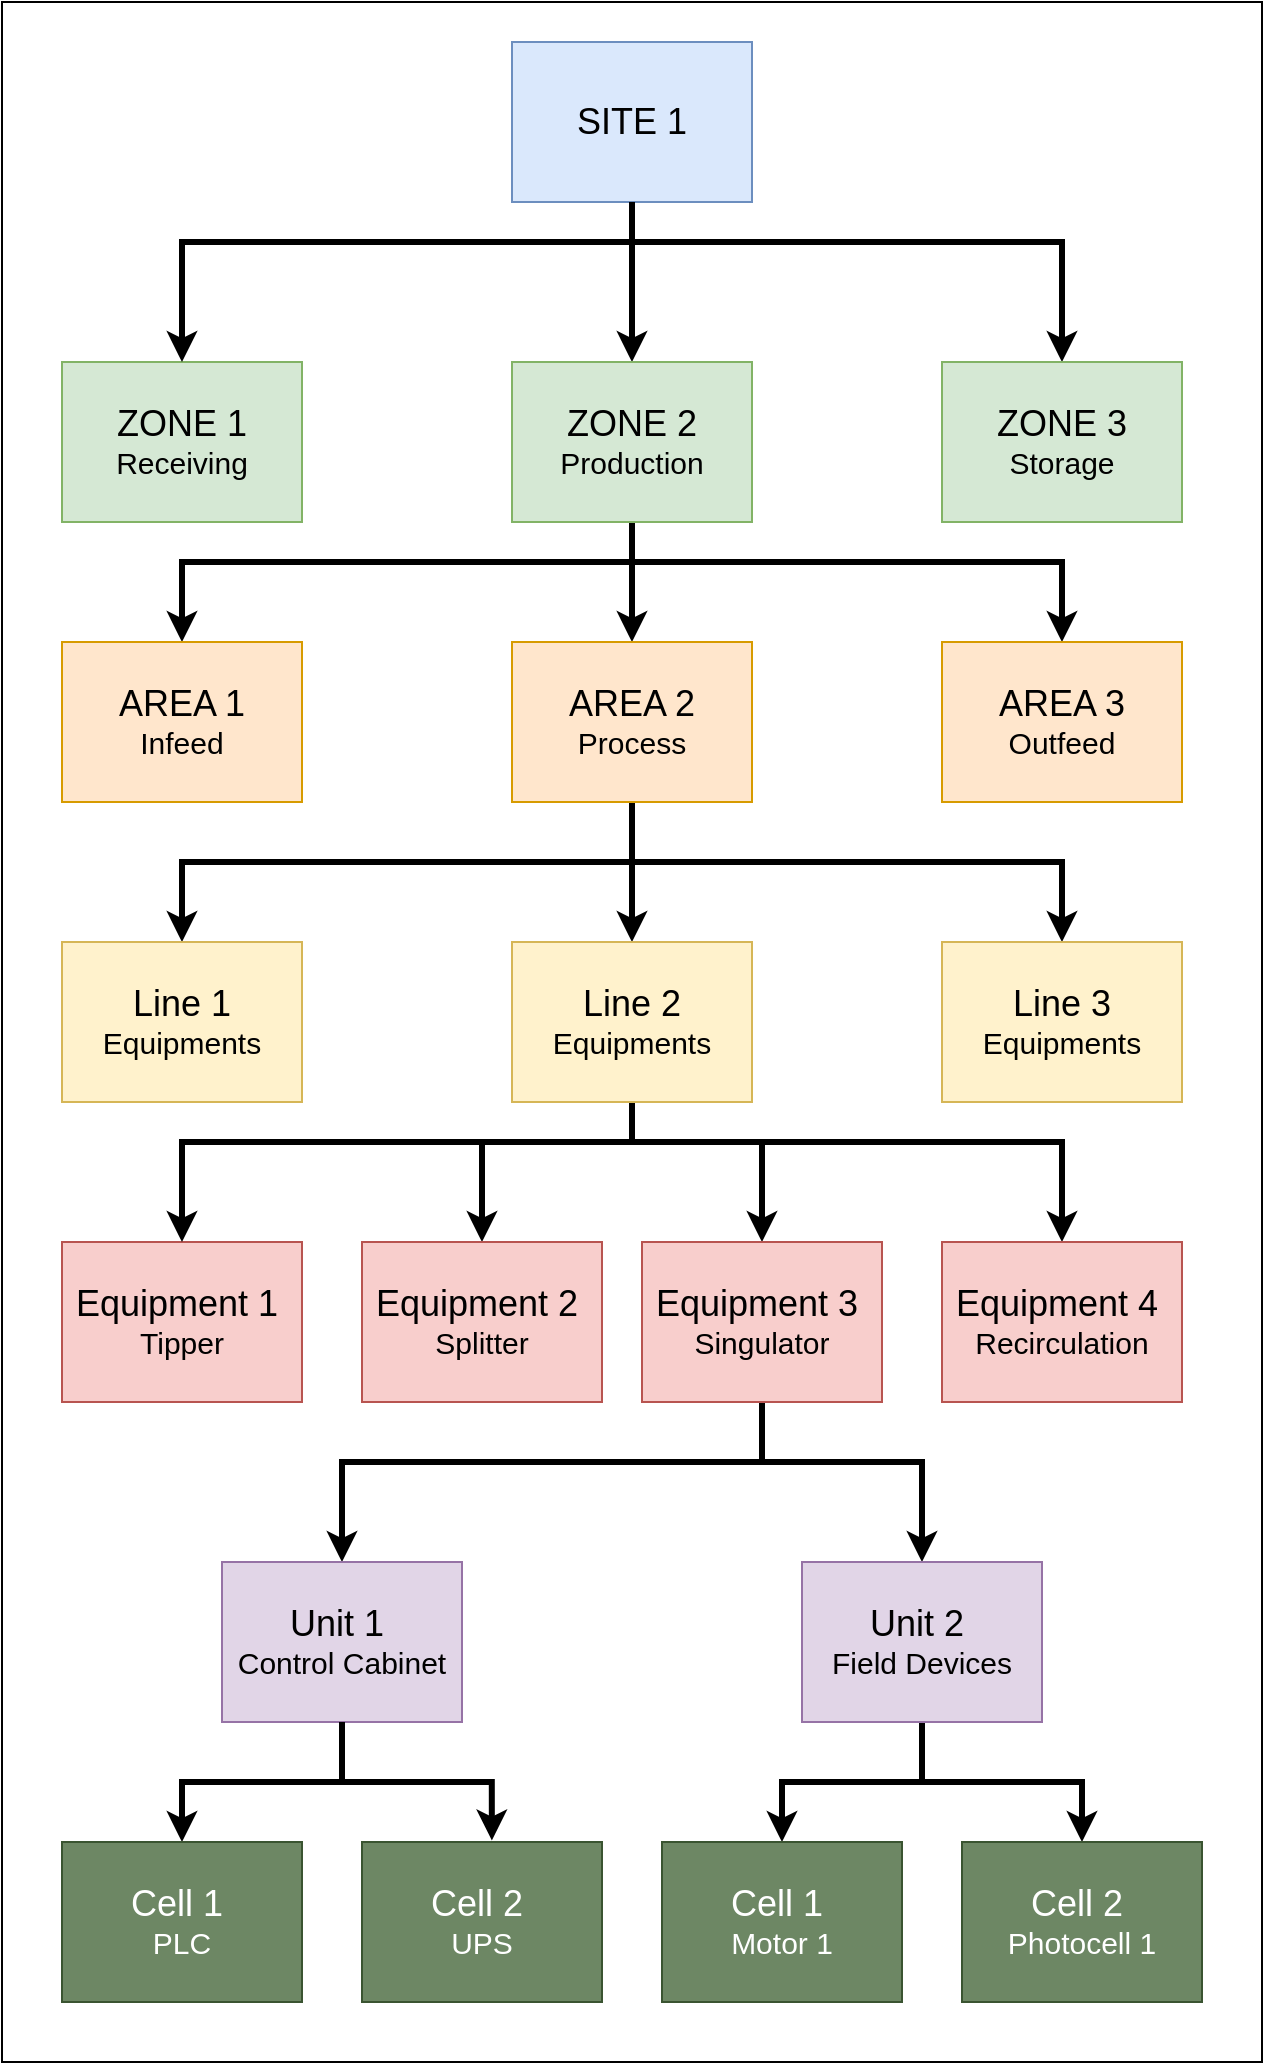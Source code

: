 <mxfile version="26.2.14">
  <diagram name="Page-1" id="jxvs517c__NyZ6tOhT3Q">
    <mxGraphModel dx="2037" dy="1110" grid="1" gridSize="10" guides="1" tooltips="1" connect="1" arrows="1" fold="1" page="1" pageScale="1" pageWidth="850" pageHeight="1100" math="0" shadow="0">
      <root>
        <mxCell id="0" />
        <mxCell id="1" parent="0" />
        <mxCell id="JWnPOJ0pys3tOjK4fjJ6-43" value="" style="rounded=0;whiteSpace=wrap;html=1;" vertex="1" parent="1">
          <mxGeometry x="110" y="40" width="630" height="1030" as="geometry" />
        </mxCell>
        <mxCell id="JWnPOJ0pys3tOjK4fjJ6-23" value="" style="edgeStyle=orthogonalEdgeStyle;rounded=0;orthogonalLoop=1;jettySize=auto;html=1;strokeWidth=3;" edge="1" parent="1" source="JWnPOJ0pys3tOjK4fjJ6-1" target="JWnPOJ0pys3tOjK4fjJ6-4">
          <mxGeometry relative="1" as="geometry" />
        </mxCell>
        <mxCell id="JWnPOJ0pys3tOjK4fjJ6-25" style="edgeStyle=orthogonalEdgeStyle;rounded=0;orthogonalLoop=1;jettySize=auto;html=1;entryX=0.5;entryY=0;entryDx=0;entryDy=0;strokeWidth=3;" edge="1" parent="1" source="JWnPOJ0pys3tOjK4fjJ6-1" target="JWnPOJ0pys3tOjK4fjJ6-5">
          <mxGeometry relative="1" as="geometry">
            <mxPoint x="450" y="170" as="targetPoint" />
            <Array as="points">
              <mxPoint x="425" y="160" />
              <mxPoint x="640" y="160" />
            </Array>
          </mxGeometry>
        </mxCell>
        <mxCell id="JWnPOJ0pys3tOjK4fjJ6-1" value="&lt;font style=&quot;font-size: 18px;&quot;&gt;SITE 1&lt;/font&gt;" style="rounded=0;whiteSpace=wrap;html=1;fillColor=#dae8fc;strokeColor=#6c8ebf;" vertex="1" parent="1">
          <mxGeometry x="365" y="60" width="120" height="80" as="geometry" />
        </mxCell>
        <mxCell id="JWnPOJ0pys3tOjK4fjJ6-2" value="&lt;font style=&quot;&quot;&gt;&lt;span style=&quot;font-size: 18px;&quot;&gt;ZONE 1&lt;/span&gt;&lt;br&gt;&lt;font style=&quot;font-size: 15px;&quot;&gt;Receiving&lt;/font&gt;&lt;/font&gt;" style="rounded=0;whiteSpace=wrap;html=1;fillColor=#d5e8d4;strokeColor=#82b366;" vertex="1" parent="1">
          <mxGeometry x="140" y="220" width="120" height="80" as="geometry" />
        </mxCell>
        <mxCell id="JWnPOJ0pys3tOjK4fjJ6-26" style="edgeStyle=orthogonalEdgeStyle;rounded=0;orthogonalLoop=1;jettySize=auto;html=1;strokeWidth=3;" edge="1" parent="1" source="JWnPOJ0pys3tOjK4fjJ6-4" target="JWnPOJ0pys3tOjK4fjJ6-6">
          <mxGeometry relative="1" as="geometry">
            <Array as="points">
              <mxPoint x="425" y="320" />
              <mxPoint x="200" y="320" />
            </Array>
          </mxGeometry>
        </mxCell>
        <mxCell id="JWnPOJ0pys3tOjK4fjJ6-27" style="edgeStyle=orthogonalEdgeStyle;rounded=0;orthogonalLoop=1;jettySize=auto;html=1;entryX=0.5;entryY=0;entryDx=0;entryDy=0;strokeWidth=3;" edge="1" parent="1" source="JWnPOJ0pys3tOjK4fjJ6-4" target="JWnPOJ0pys3tOjK4fjJ6-7">
          <mxGeometry relative="1" as="geometry">
            <mxPoint x="425" y="320.0" as="targetPoint" />
          </mxGeometry>
        </mxCell>
        <mxCell id="JWnPOJ0pys3tOjK4fjJ6-28" style="edgeStyle=orthogonalEdgeStyle;rounded=0;orthogonalLoop=1;jettySize=auto;html=1;entryX=0.5;entryY=0;entryDx=0;entryDy=0;strokeWidth=3;" edge="1" parent="1" source="JWnPOJ0pys3tOjK4fjJ6-4" target="JWnPOJ0pys3tOjK4fjJ6-8">
          <mxGeometry relative="1" as="geometry">
            <Array as="points">
              <mxPoint x="425" y="320" />
              <mxPoint x="640" y="320" />
            </Array>
          </mxGeometry>
        </mxCell>
        <mxCell id="JWnPOJ0pys3tOjK4fjJ6-4" value="&lt;font style=&quot;&quot;&gt;&lt;span style=&quot;font-size: 18px;&quot;&gt;ZONE 2&lt;/span&gt;&lt;br&gt;&lt;font style=&quot;font-size: 15px;&quot;&gt;Production&lt;/font&gt;&lt;/font&gt;" style="rounded=0;whiteSpace=wrap;html=1;fillColor=#d5e8d4;strokeColor=#82b366;strokeWidth=1;" vertex="1" parent="1">
          <mxGeometry x="365" y="220" width="120" height="80" as="geometry" />
        </mxCell>
        <mxCell id="JWnPOJ0pys3tOjK4fjJ6-5" value="&lt;font style=&quot;&quot;&gt;&lt;span style=&quot;font-size: 18px;&quot;&gt;ZONE 3&lt;/span&gt;&lt;br&gt;&lt;span style=&quot;font-size: 15px;&quot;&gt;Storage&lt;/span&gt;&lt;/font&gt;" style="rounded=0;whiteSpace=wrap;html=1;fillColor=#d5e8d4;strokeColor=#82b366;" vertex="1" parent="1">
          <mxGeometry x="580" y="220" width="120" height="80" as="geometry" />
        </mxCell>
        <mxCell id="JWnPOJ0pys3tOjK4fjJ6-6" value="&lt;font style=&quot;&quot;&gt;&lt;span style=&quot;font-size: 18px;&quot;&gt;AREA 1&lt;/span&gt;&lt;br&gt;&lt;span style=&quot;font-size: 15px;&quot;&gt;Infeed&lt;/span&gt;&lt;/font&gt;" style="rounded=0;whiteSpace=wrap;html=1;fillColor=#ffe6cc;strokeColor=#d79b00;" vertex="1" parent="1">
          <mxGeometry x="140" y="360" width="120" height="80" as="geometry" />
        </mxCell>
        <mxCell id="JWnPOJ0pys3tOjK4fjJ6-29" value="" style="edgeStyle=orthogonalEdgeStyle;rounded=0;orthogonalLoop=1;jettySize=auto;html=1;strokeWidth=3;" edge="1" parent="1" source="JWnPOJ0pys3tOjK4fjJ6-7" target="JWnPOJ0pys3tOjK4fjJ6-12">
          <mxGeometry relative="1" as="geometry" />
        </mxCell>
        <mxCell id="JWnPOJ0pys3tOjK4fjJ6-30" style="edgeStyle=orthogonalEdgeStyle;rounded=0;orthogonalLoop=1;jettySize=auto;html=1;strokeWidth=3;" edge="1" parent="1" source="JWnPOJ0pys3tOjK4fjJ6-7" target="JWnPOJ0pys3tOjK4fjJ6-11">
          <mxGeometry relative="1" as="geometry">
            <Array as="points">
              <mxPoint x="425" y="470" />
              <mxPoint x="200" y="470" />
            </Array>
          </mxGeometry>
        </mxCell>
        <mxCell id="JWnPOJ0pys3tOjK4fjJ6-31" style="edgeStyle=orthogonalEdgeStyle;rounded=0;orthogonalLoop=1;jettySize=auto;html=1;entryX=0.5;entryY=0;entryDx=0;entryDy=0;strokeWidth=3;" edge="1" parent="1" source="JWnPOJ0pys3tOjK4fjJ6-7" target="JWnPOJ0pys3tOjK4fjJ6-13">
          <mxGeometry relative="1" as="geometry">
            <Array as="points">
              <mxPoint x="425" y="470" />
              <mxPoint x="640" y="470" />
            </Array>
          </mxGeometry>
        </mxCell>
        <mxCell id="JWnPOJ0pys3tOjK4fjJ6-7" value="&lt;font style=&quot;&quot;&gt;&lt;span style=&quot;font-size: 18px;&quot;&gt;AREA 2&lt;/span&gt;&lt;br&gt;&lt;span style=&quot;font-size: 15px;&quot;&gt;Process&lt;/span&gt;&lt;/font&gt;" style="rounded=0;whiteSpace=wrap;html=1;fillColor=#ffe6cc;strokeColor=#d79b00;" vertex="1" parent="1">
          <mxGeometry x="365" y="360" width="120" height="80" as="geometry" />
        </mxCell>
        <mxCell id="JWnPOJ0pys3tOjK4fjJ6-8" value="&lt;font style=&quot;&quot;&gt;&lt;span style=&quot;font-size: 18px;&quot;&gt;AREA 3&lt;/span&gt;&lt;br&gt;&lt;span style=&quot;font-size: 15px;&quot;&gt;Outfeed&lt;/span&gt;&lt;/font&gt;" style="rounded=0;whiteSpace=wrap;html=1;fillColor=#ffe6cc;strokeColor=#d79b00;" vertex="1" parent="1">
          <mxGeometry x="580" y="360" width="120" height="80" as="geometry" />
        </mxCell>
        <mxCell id="JWnPOJ0pys3tOjK4fjJ6-10" value="&lt;font style=&quot;&quot;&gt;&lt;span style=&quot;font-size: 18px;&quot;&gt;Equipment 1&amp;nbsp;&lt;br&gt;&lt;/span&gt;&lt;span style=&quot;font-size: 15px;&quot;&gt;Tipper&lt;/span&gt;&lt;/font&gt;" style="rounded=0;whiteSpace=wrap;html=1;fillColor=#f8cecc;strokeColor=#b85450;" vertex="1" parent="1">
          <mxGeometry x="140" y="660" width="120" height="80" as="geometry" />
        </mxCell>
        <mxCell id="JWnPOJ0pys3tOjK4fjJ6-11" value="&lt;font style=&quot;&quot;&gt;&lt;span style=&quot;font-size: 18px;&quot;&gt;Line 1&lt;/span&gt;&lt;br&gt;&lt;span style=&quot;font-size: 15px;&quot;&gt;Equipments&lt;/span&gt;&lt;/font&gt;" style="rounded=0;whiteSpace=wrap;html=1;fillColor=#fff2cc;strokeColor=#d6b656;" vertex="1" parent="1">
          <mxGeometry x="140" y="510" width="120" height="80" as="geometry" />
        </mxCell>
        <mxCell id="JWnPOJ0pys3tOjK4fjJ6-32" style="edgeStyle=orthogonalEdgeStyle;rounded=0;orthogonalLoop=1;jettySize=auto;html=1;strokeWidth=3;" edge="1" parent="1" source="JWnPOJ0pys3tOjK4fjJ6-12" target="JWnPOJ0pys3tOjK4fjJ6-10">
          <mxGeometry relative="1" as="geometry">
            <Array as="points">
              <mxPoint x="425" y="610" />
              <mxPoint x="200" y="610" />
            </Array>
          </mxGeometry>
        </mxCell>
        <mxCell id="JWnPOJ0pys3tOjK4fjJ6-33" style="edgeStyle=orthogonalEdgeStyle;rounded=0;orthogonalLoop=1;jettySize=auto;html=1;strokeWidth=3;" edge="1" parent="1" source="JWnPOJ0pys3tOjK4fjJ6-12" target="JWnPOJ0pys3tOjK4fjJ6-14">
          <mxGeometry relative="1" as="geometry">
            <Array as="points">
              <mxPoint x="425" y="610" />
              <mxPoint x="350" y="610" />
            </Array>
          </mxGeometry>
        </mxCell>
        <mxCell id="JWnPOJ0pys3tOjK4fjJ6-34" style="edgeStyle=orthogonalEdgeStyle;rounded=0;orthogonalLoop=1;jettySize=auto;html=1;entryX=0.5;entryY=0;entryDx=0;entryDy=0;strokeWidth=3;" edge="1" parent="1" source="JWnPOJ0pys3tOjK4fjJ6-12" target="JWnPOJ0pys3tOjK4fjJ6-15">
          <mxGeometry relative="1" as="geometry">
            <Array as="points">
              <mxPoint x="425" y="610" />
              <mxPoint x="490" y="610" />
            </Array>
          </mxGeometry>
        </mxCell>
        <mxCell id="JWnPOJ0pys3tOjK4fjJ6-36" style="edgeStyle=orthogonalEdgeStyle;rounded=0;orthogonalLoop=1;jettySize=auto;html=1;entryX=0.5;entryY=0;entryDx=0;entryDy=0;strokeWidth=3;" edge="1" parent="1" source="JWnPOJ0pys3tOjK4fjJ6-12" target="JWnPOJ0pys3tOjK4fjJ6-16">
          <mxGeometry relative="1" as="geometry">
            <Array as="points">
              <mxPoint x="425" y="610" />
              <mxPoint x="640" y="610" />
            </Array>
          </mxGeometry>
        </mxCell>
        <mxCell id="JWnPOJ0pys3tOjK4fjJ6-12" value="&lt;font style=&quot;&quot;&gt;&lt;span style=&quot;font-size: 18px;&quot;&gt;Line 2&lt;/span&gt;&lt;br&gt;&lt;span style=&quot;font-size: 15px;&quot;&gt;Equipments&lt;/span&gt;&lt;/font&gt;" style="rounded=0;whiteSpace=wrap;html=1;fillColor=#fff2cc;strokeColor=#d6b656;" vertex="1" parent="1">
          <mxGeometry x="365" y="510" width="120" height="80" as="geometry" />
        </mxCell>
        <mxCell id="JWnPOJ0pys3tOjK4fjJ6-13" value="&lt;font style=&quot;&quot;&gt;&lt;span style=&quot;font-size: 18px;&quot;&gt;Line 3&lt;/span&gt;&lt;br&gt;&lt;span style=&quot;font-size: 15px;&quot;&gt;Equipments&lt;/span&gt;&lt;/font&gt;" style="rounded=0;whiteSpace=wrap;html=1;fillColor=#fff2cc;strokeColor=#d6b656;" vertex="1" parent="1">
          <mxGeometry x="580" y="510" width="120" height="80" as="geometry" />
        </mxCell>
        <mxCell id="JWnPOJ0pys3tOjK4fjJ6-14" value="&lt;font style=&quot;&quot;&gt;&lt;span style=&quot;font-size: 18px;&quot;&gt;Equipment 2&amp;nbsp;&lt;br&gt;&lt;/span&gt;&lt;span style=&quot;font-size: 15px;&quot;&gt;Splitter&lt;/span&gt;&lt;/font&gt;" style="rounded=0;whiteSpace=wrap;html=1;fillColor=#f8cecc;strokeColor=#b85450;" vertex="1" parent="1">
          <mxGeometry x="290" y="660" width="120" height="80" as="geometry" />
        </mxCell>
        <mxCell id="JWnPOJ0pys3tOjK4fjJ6-37" style="edgeStyle=orthogonalEdgeStyle;rounded=0;orthogonalLoop=1;jettySize=auto;html=1;strokeWidth=3;" edge="1" parent="1" source="JWnPOJ0pys3tOjK4fjJ6-15" target="JWnPOJ0pys3tOjK4fjJ6-17">
          <mxGeometry relative="1" as="geometry">
            <Array as="points">
              <mxPoint x="490" y="770" />
              <mxPoint x="280" y="770" />
            </Array>
          </mxGeometry>
        </mxCell>
        <mxCell id="JWnPOJ0pys3tOjK4fjJ6-38" style="edgeStyle=orthogonalEdgeStyle;rounded=0;orthogonalLoop=1;jettySize=auto;html=1;entryX=0.5;entryY=0;entryDx=0;entryDy=0;strokeWidth=3;" edge="1" parent="1" source="JWnPOJ0pys3tOjK4fjJ6-15" target="JWnPOJ0pys3tOjK4fjJ6-18">
          <mxGeometry relative="1" as="geometry">
            <Array as="points">
              <mxPoint x="490" y="770" />
              <mxPoint x="570" y="770" />
            </Array>
          </mxGeometry>
        </mxCell>
        <mxCell id="JWnPOJ0pys3tOjK4fjJ6-15" value="&lt;font style=&quot;&quot;&gt;&lt;span style=&quot;font-size: 18px;&quot;&gt;Equipment 3&amp;nbsp;&lt;br&gt;&lt;/span&gt;&lt;span style=&quot;font-size: 15px;&quot;&gt;Singulator&lt;/span&gt;&lt;/font&gt;" style="rounded=0;whiteSpace=wrap;html=1;fillColor=#f8cecc;strokeColor=#b85450;" vertex="1" parent="1">
          <mxGeometry x="430" y="660" width="120" height="80" as="geometry" />
        </mxCell>
        <mxCell id="JWnPOJ0pys3tOjK4fjJ6-16" value="&lt;font style=&quot;&quot;&gt;&lt;span style=&quot;font-size: 18px;&quot;&gt;Equipment 4&amp;nbsp;&lt;br&gt;&lt;/span&gt;&lt;span style=&quot;font-size: 15px;&quot;&gt;Recirculation&lt;/span&gt;&lt;/font&gt;" style="rounded=0;whiteSpace=wrap;html=1;fillColor=#f8cecc;strokeColor=#b85450;" vertex="1" parent="1">
          <mxGeometry x="580" y="660" width="120" height="80" as="geometry" />
        </mxCell>
        <mxCell id="JWnPOJ0pys3tOjK4fjJ6-39" style="edgeStyle=orthogonalEdgeStyle;rounded=0;orthogonalLoop=1;jettySize=auto;html=1;entryX=0.5;entryY=0;entryDx=0;entryDy=0;strokeWidth=3;" edge="1" parent="1" source="JWnPOJ0pys3tOjK4fjJ6-17" target="JWnPOJ0pys3tOjK4fjJ6-19">
          <mxGeometry relative="1" as="geometry">
            <mxPoint x="270" y="920" as="targetPoint" />
          </mxGeometry>
        </mxCell>
        <mxCell id="JWnPOJ0pys3tOjK4fjJ6-17" value="&lt;font style=&quot;&quot;&gt;&lt;span style=&quot;font-size: 18px;&quot;&gt;Unit 1&amp;nbsp;&lt;br&gt;&lt;/span&gt;&lt;span style=&quot;font-size: 15px;&quot;&gt;Control Cabinet&lt;/span&gt;&lt;/font&gt;" style="rounded=0;whiteSpace=wrap;html=1;fillColor=#e1d5e7;strokeColor=#9673a6;" vertex="1" parent="1">
          <mxGeometry x="220" y="820" width="120" height="80" as="geometry" />
        </mxCell>
        <mxCell id="JWnPOJ0pys3tOjK4fjJ6-41" style="edgeStyle=orthogonalEdgeStyle;rounded=0;orthogonalLoop=1;jettySize=auto;html=1;entryX=0.5;entryY=0;entryDx=0;entryDy=0;strokeWidth=3;" edge="1" parent="1" source="JWnPOJ0pys3tOjK4fjJ6-18" target="JWnPOJ0pys3tOjK4fjJ6-21">
          <mxGeometry relative="1" as="geometry" />
        </mxCell>
        <mxCell id="JWnPOJ0pys3tOjK4fjJ6-42" style="edgeStyle=orthogonalEdgeStyle;rounded=0;orthogonalLoop=1;jettySize=auto;html=1;strokeWidth=3;" edge="1" parent="1" source="JWnPOJ0pys3tOjK4fjJ6-18" target="JWnPOJ0pys3tOjK4fjJ6-22">
          <mxGeometry relative="1" as="geometry" />
        </mxCell>
        <mxCell id="JWnPOJ0pys3tOjK4fjJ6-18" value="&lt;font style=&quot;&quot;&gt;&lt;span style=&quot;font-size: 18px;&quot;&gt;Unit 2&amp;nbsp;&lt;br&gt;&lt;/span&gt;&lt;span style=&quot;font-size: 15px;&quot;&gt;Field Devices&lt;/span&gt;&lt;/font&gt;" style="rounded=0;whiteSpace=wrap;html=1;fillColor=#e1d5e7;strokeColor=#9673a6;" vertex="1" parent="1">
          <mxGeometry x="510" y="820" width="120" height="80" as="geometry" />
        </mxCell>
        <mxCell id="JWnPOJ0pys3tOjK4fjJ6-19" value="&lt;font style=&quot;&quot;&gt;&lt;span style=&quot;font-size: 18px;&quot;&gt;Cell 1&amp;nbsp;&lt;br&gt;&lt;/span&gt;&lt;span style=&quot;font-size: 15px;&quot;&gt;PLC&lt;/span&gt;&lt;/font&gt;" style="rounded=0;whiteSpace=wrap;html=1;fillColor=#6d8764;strokeColor=#3A5431;fontColor=#ffffff;" vertex="1" parent="1">
          <mxGeometry x="140" y="960" width="120" height="80" as="geometry" />
        </mxCell>
        <mxCell id="JWnPOJ0pys3tOjK4fjJ6-20" value="&lt;font style=&quot;&quot;&gt;&lt;span style=&quot;font-size: 18px;&quot;&gt;Cell 2&amp;nbsp;&lt;br&gt;&lt;/span&gt;&lt;span style=&quot;font-size: 15px;&quot;&gt;UPS&lt;/span&gt;&lt;/font&gt;" style="rounded=0;whiteSpace=wrap;html=1;fillColor=#6d8764;strokeColor=#3A5431;fontColor=#ffffff;" vertex="1" parent="1">
          <mxGeometry x="290" y="960" width="120" height="80" as="geometry" />
        </mxCell>
        <mxCell id="JWnPOJ0pys3tOjK4fjJ6-21" value="&lt;font style=&quot;&quot;&gt;&lt;span style=&quot;font-size: 18px;&quot;&gt;Cell 1&amp;nbsp;&lt;br&gt;&lt;/span&gt;&lt;span style=&quot;font-size: 15px;&quot;&gt;Motor 1&lt;/span&gt;&lt;/font&gt;" style="rounded=0;whiteSpace=wrap;html=1;fillColor=#6d8764;strokeColor=#3A5431;fontColor=#ffffff;" vertex="1" parent="1">
          <mxGeometry x="440" y="960" width="120" height="80" as="geometry" />
        </mxCell>
        <mxCell id="JWnPOJ0pys3tOjK4fjJ6-22" value="&lt;font style=&quot;&quot;&gt;&lt;span style=&quot;font-size: 18px;&quot;&gt;Cell 2&amp;nbsp;&lt;br&gt;&lt;/span&gt;&lt;span style=&quot;font-size: 15px;&quot;&gt;Photocell 1&lt;/span&gt;&lt;/font&gt;" style="rounded=0;whiteSpace=wrap;html=1;fillColor=#6d8764;strokeColor=#3A5431;fontColor=#ffffff;" vertex="1" parent="1">
          <mxGeometry x="590" y="960" width="120" height="80" as="geometry" />
        </mxCell>
        <mxCell id="JWnPOJ0pys3tOjK4fjJ6-24" style="edgeStyle=orthogonalEdgeStyle;rounded=0;orthogonalLoop=1;jettySize=auto;html=1;entryX=0.5;entryY=0;entryDx=0;entryDy=0;strokeWidth=3;" edge="1" parent="1" source="JWnPOJ0pys3tOjK4fjJ6-1" target="JWnPOJ0pys3tOjK4fjJ6-2">
          <mxGeometry relative="1" as="geometry">
            <Array as="points">
              <mxPoint x="425" y="160" />
              <mxPoint x="200" y="160" />
            </Array>
          </mxGeometry>
        </mxCell>
        <mxCell id="JWnPOJ0pys3tOjK4fjJ6-40" style="edgeStyle=orthogonalEdgeStyle;rounded=0;orthogonalLoop=1;jettySize=auto;html=1;entryX=0.541;entryY=-0.01;entryDx=0;entryDy=0;entryPerimeter=0;strokeWidth=3;" edge="1" parent="1" source="JWnPOJ0pys3tOjK4fjJ6-17" target="JWnPOJ0pys3tOjK4fjJ6-20">
          <mxGeometry relative="1" as="geometry" />
        </mxCell>
      </root>
    </mxGraphModel>
  </diagram>
</mxfile>
